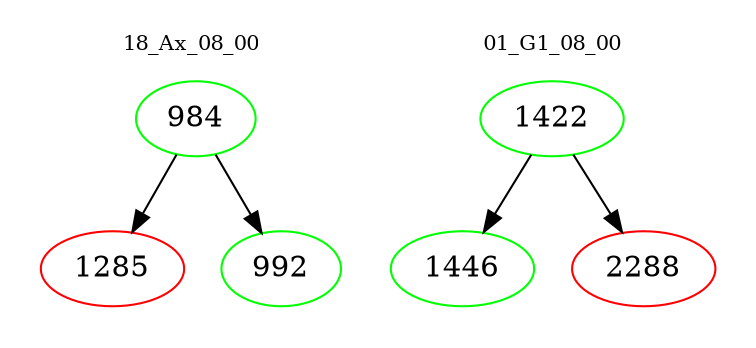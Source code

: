 digraph{
subgraph cluster_0 {
color = white
label = "18_Ax_08_00";
fontsize=10;
T0_984 [label="984", color="green"]
T0_984 -> T0_1285 [color="black"]
T0_1285 [label="1285", color="red"]
T0_984 -> T0_992 [color="black"]
T0_992 [label="992", color="green"]
}
subgraph cluster_1 {
color = white
label = "01_G1_08_00";
fontsize=10;
T1_1422 [label="1422", color="green"]
T1_1422 -> T1_1446 [color="black"]
T1_1446 [label="1446", color="green"]
T1_1422 -> T1_2288 [color="black"]
T1_2288 [label="2288", color="red"]
}
}
